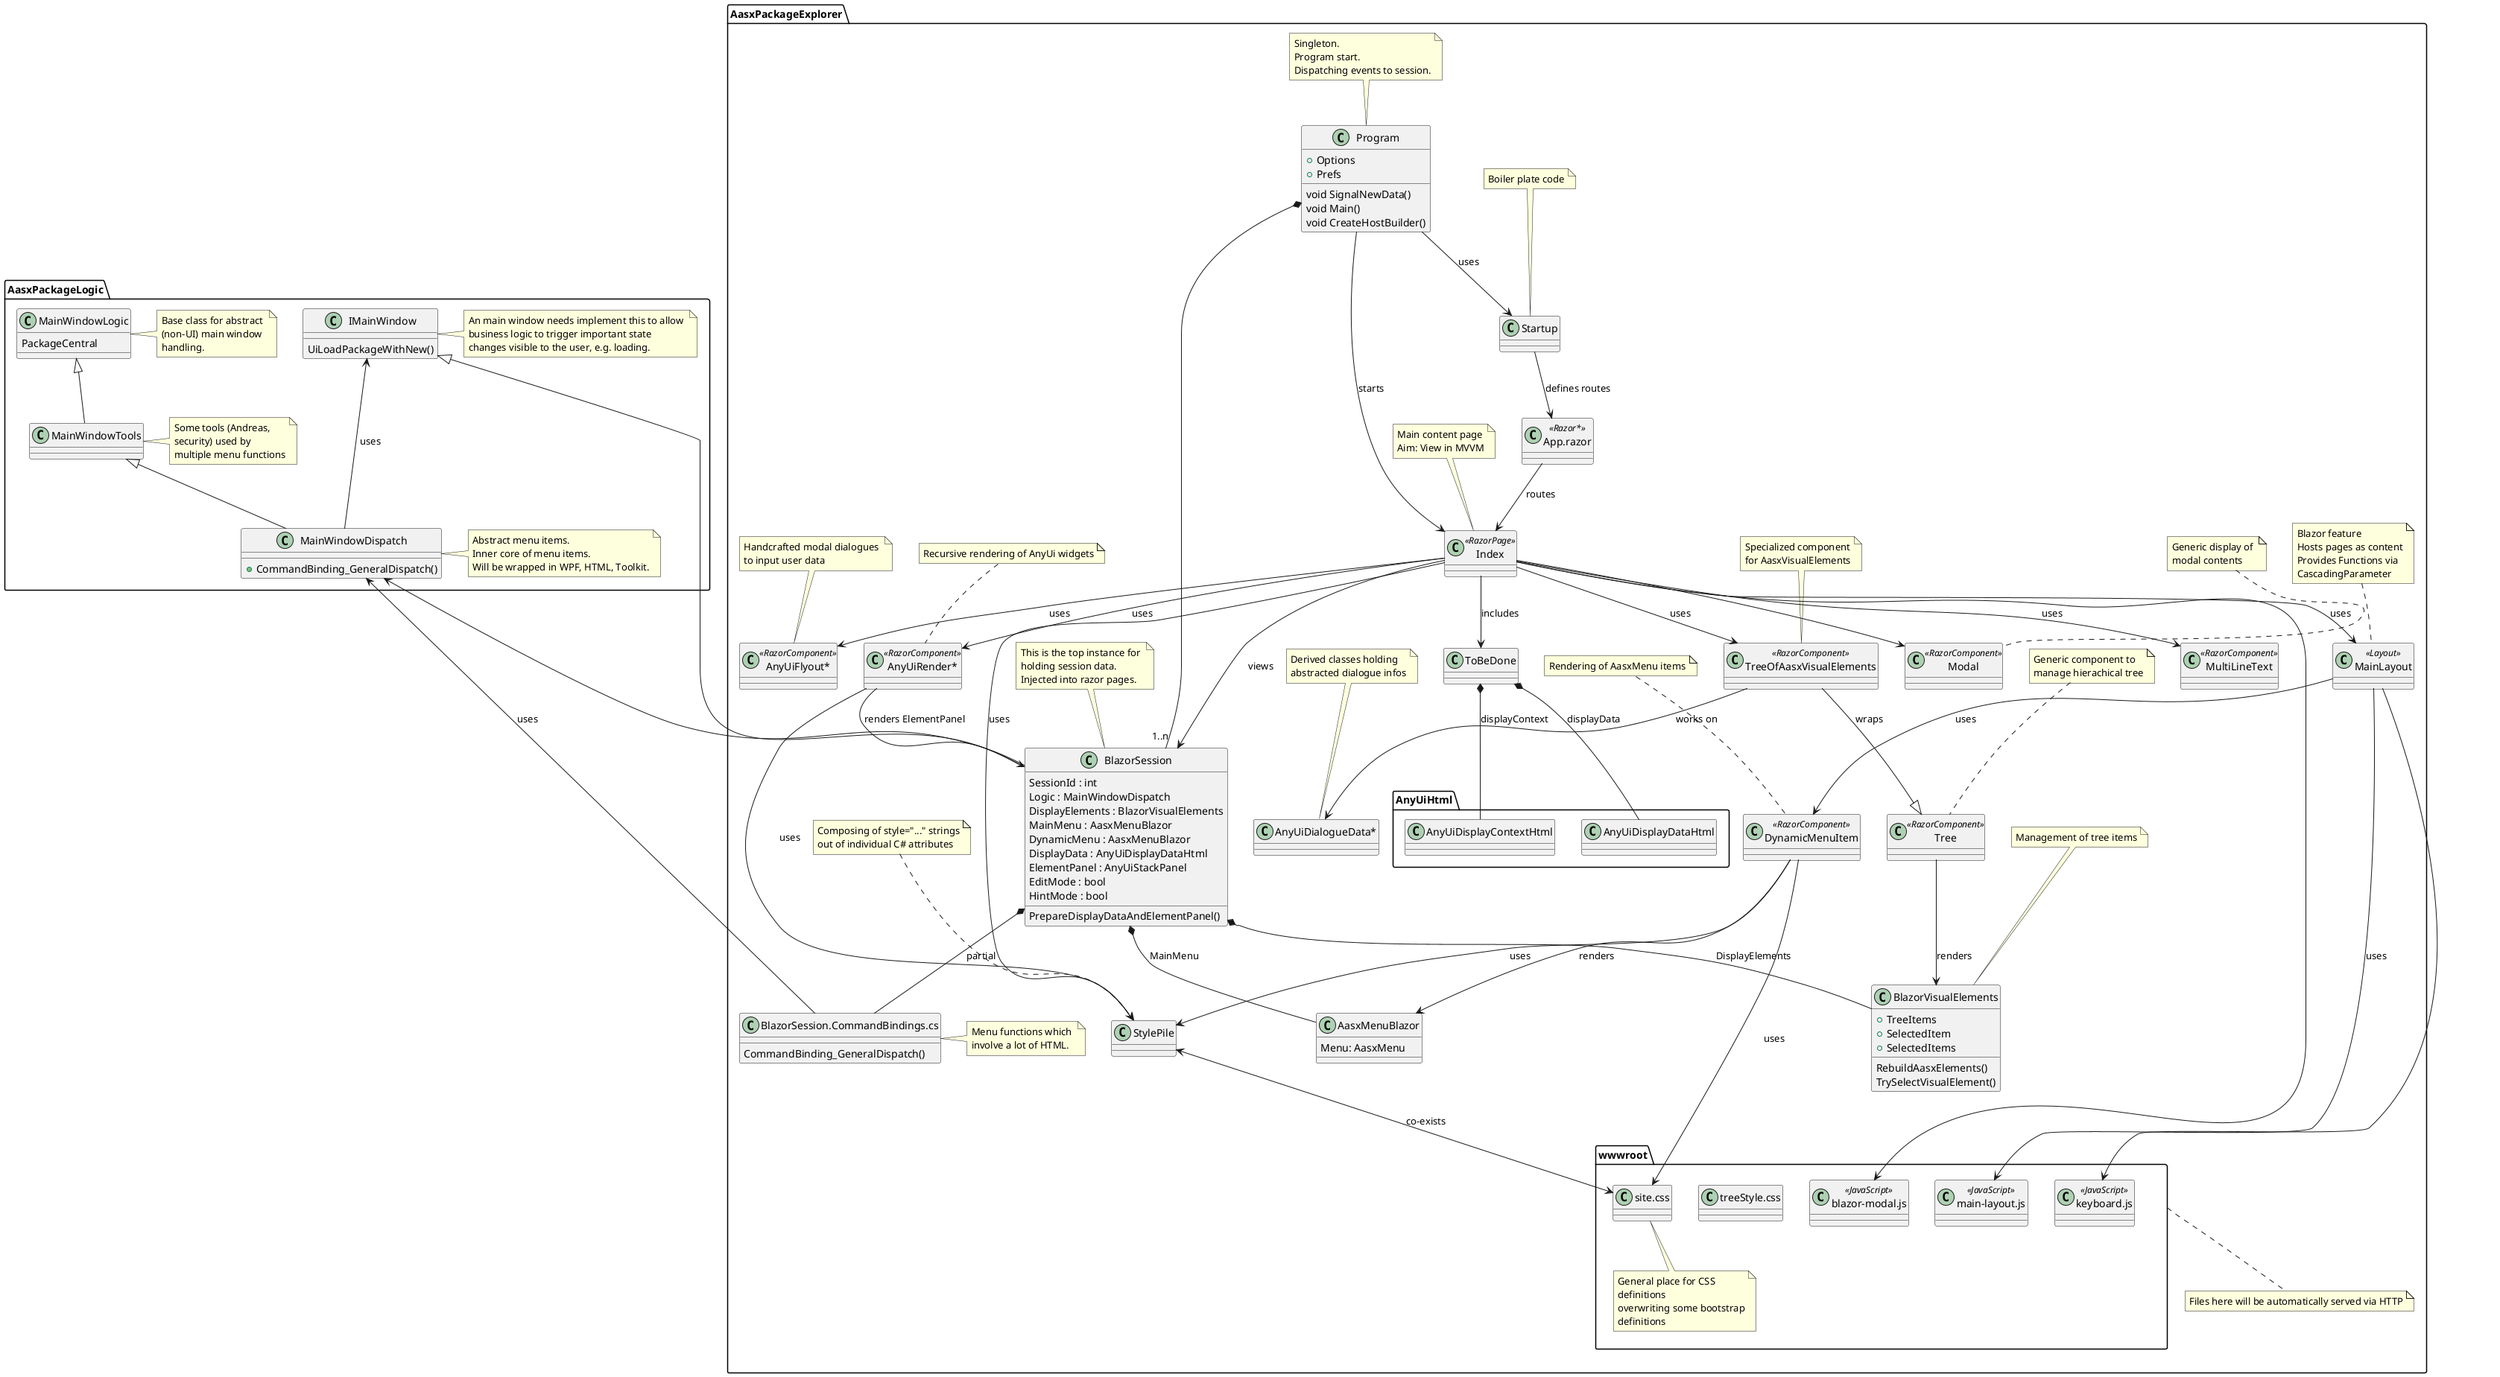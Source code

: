 ﻿@startuml

package AasxPackageLogic {

class MainWindowLogic {
  PackageCentral
}
note right
  Base class for abstract 
  (non-UI) main window
  handling.
end note

class MainWindowTools
note right
  Some tools (Andreas,
  security) used by
  multiple menu functions
end note

MainWindowLogic <|-- MainWindowTools

class MainWindowDispatch {
  + CommandBinding_GeneralDispatch()
}
note right
  Abstract menu items.
  Inner core of menu items.
  Will be wrapped in WPF, HTML, Toolkit.
end note

MainWindowTools <|-- MainWindowDispatch

IMainWindow <--- MainWindowDispatch : uses

class IMainWindow {
  UiLoadPackageWithNew()
}
note right
  An main window needs implement this to allow 
  business logic to trigger important state 
  changes visible to the user, e.g. loading.
end note

}

package AasxPackageExplorer {

class Program
{
  + Options
  + Prefs
  void SignalNewData()
  void Main()
  void CreateHostBuilder()
}
note top
  Singleton.
  Program start.
  Dispatching events to session.
end note

class Startup
note top
  Boiler plate code
end note

class "App.razor" as AppRazor <<Razor*>>

class BlazorSession
{
  SessionId : int
  Logic : MainWindowDispatch
  DisplayElements : BlazorVisualElements
  MainMenu : AasxMenuBlazor
  DynamicMenu : AasxMenuBlazor
  DisplayData : AnyUiDisplayDataHtml
  ElementPanel : AnyUiStackPanel
  EditMode : bool
  HintMode : bool
  PrepareDisplayDataAndElementPanel()
}
note top
  This is the top instance for 
  holding session data.
  Injected into razor pages.
end note

class "BlazorSession.CommandBindings.cs" as BlazorSessionCommandBindings {
  CommandBinding_GeneralDispatch()
}
note right
  Menu functions which 
  involve a lot of HTML.
end note

BlazorSession *-- BlazorSessionCommandBindings : partial

MainWindowDispatch <-- BlazorSessionCommandBindings : uses

class BlazorVisualElements
{
  + TreeItems
  + SelectedItem
  + SelectedItems
  RebuildAasxElements()
  TrySelectVisualElement()
}
note top
  Management of tree items
end note

class Index <<RazorPage>>
note top
  Main content page
  Aim: View in MVVM
end note

package AnyUiHtml
{
  class AnyUiDisplayDataHtml
  class AnyUiDisplayContextHtml
}

class MainLayout <<Layout>>
note top
  Blazor feature
  Hosts pages as content
  Provides Functions via 
  CascadingParameter
end note

class Tree <<RazorComponent>>
note top
  Generic component to 
  manage hierachical tree
end note

class TreeOfAasxVisualElements <<RazorComponent>>
note top
  Specialized component
  for AasxVisualElements
end note

class MultiLineText <<RazorComponent>>

class Modal <<RazorComponent>>
note top
  Generic display of 
  modal contents
end note

class DynamicMenuItem <<RazorComponent>>
note top
  Rendering of AasxMenu items
end note

class "AnyUiRender*" as AnyUiRenderStar <<RazorComponent>>
note top
  Recursive rendering of AnyUi widgets
end note

class "AnyUiDialogueData*" as AnyUiDialogueDataStar
note top
  Derived classes holding 
  abstracted dialogue infos
end note

class "AnyUiFlyout*" as AnyUiFlyoutStar <<RazorComponent>>
note top
  Handcrafted modal dialogues 
  to input user data
end note

class StylePile
note top
  Composing of style="..." strings
  out of individual C# attributes
end note

class AasxMenuBlazor
{
  Menu: AasxMenu
}

Package wwwroot
{
  class "main-layout.js" as MainLayoutJs <<JavaScript>>
  
  class "blazor-modal.js" as BlazorModalJs <<JavaScript>>
  
  class "keyboard.js" as KeyboardJs <<JavaScript>>

  class "treeStyle.css" as TreeStyleCss

  class "site.css" as SiteCss
  note bottom
    General place for CSS 
    definitions
    overwriting some bootstrap
    definitions  
  end note

}
note bottom of wwwroot
  Files here will be automatically served via HTTP
end note

Program *-- "1..n" BlazorSession

MainWindowDispatch <--- BlazorSession
IMainWindow <|--- BlazorSession

BlazorSession *-- BlazorVisualElements : DisplayElements
BlazorSession *-- AasxMenuBlazor : MainMenu

Program --> Index : starts

Program --> Startup : uses
Startup --> AppRazor : defines routes

AppRazor --> Index : routes

Index --> BlazorSession : views
Index --> MainLayout : uses
Index --> TreeOfAasxVisualElements : uses
Index --> AnyUiFlyoutStar : uses

TreeOfAasxVisualElements --> AnyUiDialogueDataStar : works on

TreeOfAasxVisualElements --|> Tree : wraps

Index --> MultiLineText : uses
Index --> AnyUiRenderStar : uses

AnyUiRenderStar --> BlazorSession : renders ElementPanel


Tree --> BlazorVisualElements : renders

class ToBeDone
ToBeDone *-- AnyUiDisplayContextHtml : displayContext
ToBeDone *-- AnyUiDisplayDataHtml: displayData

Index --> ToBeDone : includes

AnyUiRenderStar --> StylePile : uses
Index --> StylePile : uses
DynamicMenuItem--> StylePile : uses
DynamicMenuItem--> SiteCss : uses
DynamicMenuItem --> AasxMenuBlazor : renders

MainLayout --> MainLayoutJs : uses
MainLayout --> DynamicMenuItem : uses

Index --> Modal
Index --> BlazorModalJs

MainLayout --> KeyboardJs

StylePile <--> SiteCss : co-exists

}

@enduml